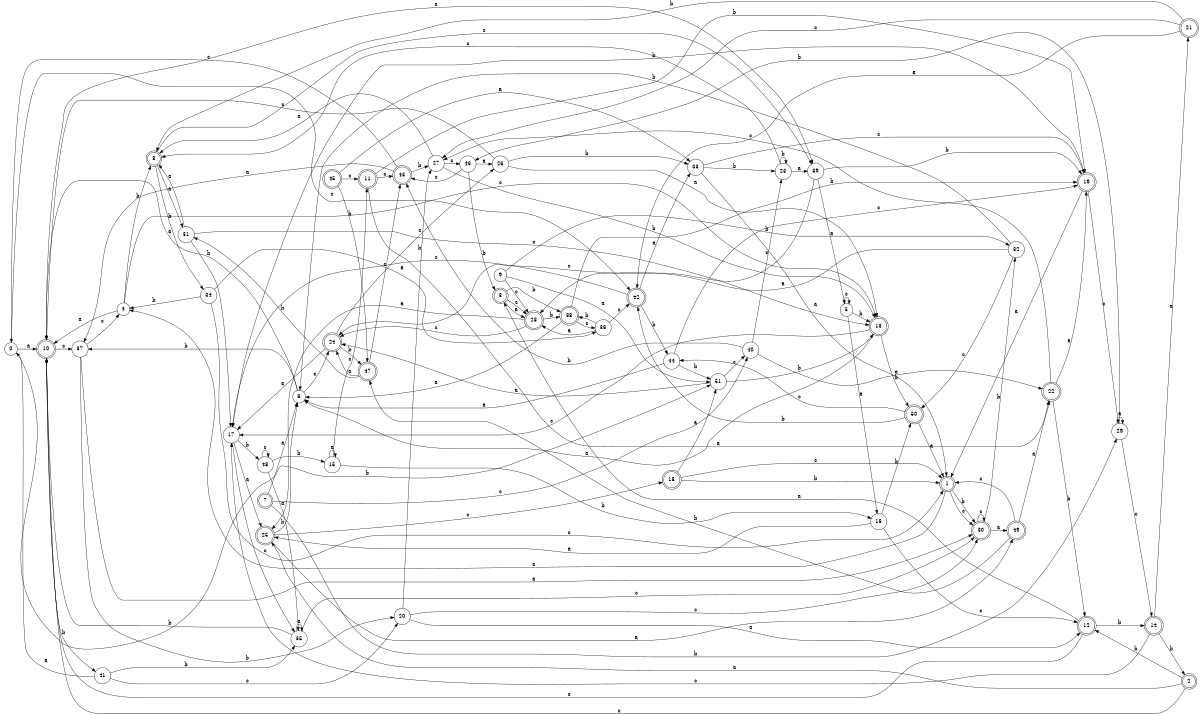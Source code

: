 digraph n42_5 {
__start0 [label="" shape="none"];

rankdir=LR;
size="8,5";

s0 [style="filled", color="black", fillcolor="white" shape="circle", label="0"];
s1 [style="rounded,filled", color="black", fillcolor="white" shape="doublecircle", label="1"];
s2 [style="rounded,filled", color="black", fillcolor="white" shape="doublecircle", label="2"];
s3 [style="rounded,filled", color="black", fillcolor="white" shape="doublecircle", label="3"];
s4 [style="filled", color="black", fillcolor="white" shape="circle", label="4"];
s5 [style="filled", color="black", fillcolor="white" shape="circle", label="5"];
s6 [style="filled", color="black", fillcolor="white" shape="circle", label="6"];
s7 [style="rounded,filled", color="black", fillcolor="white" shape="doublecircle", label="7"];
s8 [style="rounded,filled", color="black", fillcolor="white" shape="doublecircle", label="8"];
s9 [style="filled", color="black", fillcolor="white" shape="circle", label="9"];
s10 [style="rounded,filled", color="black", fillcolor="white" shape="doublecircle", label="10"];
s11 [style="rounded,filled", color="black", fillcolor="white" shape="doublecircle", label="11"];
s12 [style="rounded,filled", color="black", fillcolor="white" shape="doublecircle", label="12"];
s13 [style="rounded,filled", color="black", fillcolor="white" shape="doublecircle", label="13"];
s14 [style="rounded,filled", color="black", fillcolor="white" shape="doublecircle", label="14"];
s15 [style="filled", color="black", fillcolor="white" shape="circle", label="15"];
s16 [style="filled", color="black", fillcolor="white" shape="circle", label="16"];
s17 [style="filled", color="black", fillcolor="white" shape="circle", label="17"];
s18 [style="rounded,filled", color="black", fillcolor="white" shape="doublecircle", label="18"];
s19 [style="rounded,filled", color="black", fillcolor="white" shape="doublecircle", label="19"];
s20 [style="filled", color="black", fillcolor="white" shape="circle", label="20"];
s21 [style="rounded,filled", color="black", fillcolor="white" shape="doublecircle", label="21"];
s22 [style="rounded,filled", color="black", fillcolor="white" shape="doublecircle", label="22"];
s23 [style="filled", color="black", fillcolor="white" shape="circle", label="23"];
s24 [style="rounded,filled", color="black", fillcolor="white" shape="doublecircle", label="24"];
s25 [style="rounded,filled", color="black", fillcolor="white" shape="doublecircle", label="25"];
s26 [style="filled", color="black", fillcolor="white" shape="circle", label="26"];
s27 [style="filled", color="black", fillcolor="white" shape="circle", label="27"];
s28 [style="rounded,filled", color="black", fillcolor="white" shape="doublecircle", label="28"];
s29 [style="filled", color="black", fillcolor="white" shape="circle", label="29"];
s30 [style="rounded,filled", color="black", fillcolor="white" shape="doublecircle", label="30"];
s31 [style="filled", color="black", fillcolor="white" shape="circle", label="31"];
s32 [style="filled", color="black", fillcolor="white" shape="circle", label="32"];
s33 [style="filled", color="black", fillcolor="white" shape="circle", label="33"];
s34 [style="filled", color="black", fillcolor="white" shape="circle", label="34"];
s35 [style="filled", color="black", fillcolor="white" shape="circle", label="35"];
s36 [style="filled", color="black", fillcolor="white" shape="circle", label="36"];
s37 [style="filled", color="black", fillcolor="white" shape="circle", label="37"];
s38 [style="rounded,filled", color="black", fillcolor="white" shape="doublecircle", label="38"];
s39 [style="filled", color="black", fillcolor="white" shape="circle", label="39"];
s40 [style="filled", color="black", fillcolor="white" shape="circle", label="40"];
s41 [style="filled", color="black", fillcolor="white" shape="circle", label="41"];
s42 [style="rounded,filled", color="black", fillcolor="white" shape="doublecircle", label="42"];
s43 [style="rounded,filled", color="black", fillcolor="white" shape="doublecircle", label="43"];
s44 [style="filled", color="black", fillcolor="white" shape="circle", label="44"];
s45 [style="rounded,filled", color="black", fillcolor="white" shape="doublecircle", label="45"];
s46 [style="filled", color="black", fillcolor="white" shape="circle", label="46"];
s47 [style="rounded,filled", color="black", fillcolor="white" shape="doublecircle", label="47"];
s48 [style="filled", color="black", fillcolor="white" shape="circle", label="48"];
s49 [style="rounded,filled", color="black", fillcolor="white" shape="doublecircle", label="49"];
s50 [style="rounded,filled", color="black", fillcolor="white" shape="doublecircle", label="50"];
s51 [style="filled", color="black", fillcolor="white" shape="circle", label="51"];
s0 -> s10 [label="a"];
s0 -> s51 [label="b"];
s0 -> s42 [label="c"];
s1 -> s4 [label="a"];
s1 -> s30 [label="b"];
s1 -> s30 [label="c"];
s2 -> s25 [label="a"];
s2 -> s12 [label="b"];
s2 -> s10 [label="c"];
s3 -> s28 [label="a"];
s3 -> s38 [label="b"];
s3 -> s28 [label="c"];
s4 -> s10 [label="a"];
s4 -> s8 [label="b"];
s4 -> s13 [label="c"];
s5 -> s16 [label="a"];
s5 -> s13 [label="b"];
s5 -> s5 [label="c"];
s6 -> s10 [label="a"];
s6 -> s37 [label="b"];
s6 -> s24 [label="c"];
s7 -> s6 [label="a"];
s7 -> s29 [label="b"];
s7 -> s40 [label="c"];
s8 -> s31 [label="a"];
s8 -> s34 [label="b"];
s8 -> s39 [label="c"];
s9 -> s51 [label="a"];
s9 -> s32 [label="b"];
s9 -> s28 [label="c"];
s10 -> s39 [label="a"];
s10 -> s41 [label="b"];
s10 -> s37 [label="c"];
s11 -> s22 [label="a"];
s11 -> s19 [label="b"];
s11 -> s43 [label="c"];
s12 -> s3 [label="a"];
s12 -> s14 [label="b"];
s12 -> s10 [label="c"];
s13 -> s6 [label="a"];
s13 -> s50 [label="b"];
s13 -> s17 [label="c"];
s14 -> s21 [label="a"];
s14 -> s2 [label="b"];
s14 -> s17 [label="c"];
s15 -> s15 [label="a"];
s15 -> s16 [label="b"];
s15 -> s11 [label="c"];
s16 -> s25 [label="a"];
s16 -> s50 [label="b"];
s16 -> s12 [label="c"];
s17 -> s25 [label="a"];
s17 -> s48 [label="b"];
s17 -> s35 [label="c"];
s18 -> s51 [label="a"];
s18 -> s1 [label="b"];
s18 -> s1 [label="c"];
s19 -> s1 [label="a"];
s19 -> s17 [label="b"];
s19 -> s29 [label="c"];
s20 -> s12 [label="a"];
s20 -> s27 [label="b"];
s20 -> s30 [label="c"];
s21 -> s42 [label="a"];
s21 -> s8 [label="b"];
s21 -> s27 [label="c"];
s22 -> s19 [label="a"];
s22 -> s12 [label="b"];
s22 -> s27 [label="c"];
s23 -> s39 [label="a"];
s23 -> s23 [label="b"];
s23 -> s8 [label="c"];
s24 -> s17 [label="a"];
s24 -> s47 [label="b"];
s24 -> s26 [label="c"];
s25 -> s49 [label="a"];
s25 -> s6 [label="b"];
s25 -> s18 [label="c"];
s26 -> s13 [label="a"];
s26 -> s33 [label="b"];
s26 -> s10 [label="c"];
s27 -> s8 [label="a"];
s27 -> s13 [label="b"];
s27 -> s46 [label="c"];
s28 -> s25 [label="a"];
s28 -> s38 [label="b"];
s28 -> s24 [label="c"];
s29 -> s29 [label="a"];
s29 -> s46 [label="b"];
s29 -> s14 [label="c"];
s30 -> s49 [label="a"];
s30 -> s32 [label="b"];
s30 -> s30 [label="c"];
s31 -> s8 [label="a"];
s31 -> s17 [label="b"];
s31 -> s13 [label="c"];
s32 -> s28 [label="a"];
s32 -> s6 [label="b"];
s32 -> s50 [label="c"];
s33 -> s1 [label="a"];
s33 -> s23 [label="b"];
s33 -> s19 [label="c"];
s34 -> s36 [label="a"];
s34 -> s4 [label="b"];
s34 -> s1 [label="c"];
s35 -> s35 [label="a"];
s35 -> s10 [label="b"];
s35 -> s30 [label="c"];
s36 -> s28 [label="a"];
s36 -> s38 [label="b"];
s36 -> s42 [label="c"];
s37 -> s30 [label="a"];
s37 -> s20 [label="b"];
s37 -> s4 [label="c"];
s38 -> s6 [label="a"];
s38 -> s19 [label="b"];
s38 -> s36 [label="c"];
s39 -> s5 [label="a"];
s39 -> s19 [label="b"];
s39 -> s24 [label="c"];
s40 -> s22 [label="a"];
s40 -> s43 [label="b"];
s40 -> s23 [label="c"];
s41 -> s0 [label="a"];
s41 -> s35 [label="b"];
s41 -> s20 [label="c"];
s42 -> s33 [label="a"];
s42 -> s44 [label="b"];
s42 -> s17 [label="c"];
s43 -> s37 [label="a"];
s43 -> s27 [label="b"];
s43 -> s0 [label="c"];
s44 -> s6 [label="a"];
s44 -> s51 [label="b"];
s44 -> s19 [label="c"];
s45 -> s33 [label="a"];
s45 -> s47 [label="b"];
s45 -> s11 [label="c"];
s46 -> s26 [label="a"];
s46 -> s3 [label="b"];
s46 -> s43 [label="c"];
s47 -> s24 [label="a"];
s47 -> s31 [label="b"];
s47 -> s43 [label="c"];
s48 -> s35 [label="a"];
s48 -> s15 [label="b"];
s48 -> s48 [label="c"];
s49 -> s22 [label="a"];
s49 -> s47 [label="b"];
s49 -> s1 [label="c"];
s50 -> s1 [label="a"];
s50 -> s42 [label="b"];
s50 -> s44 [label="c"];
s51 -> s24 [label="a"];
s51 -> s13 [label="b"];
s51 -> s40 [label="c"];

}